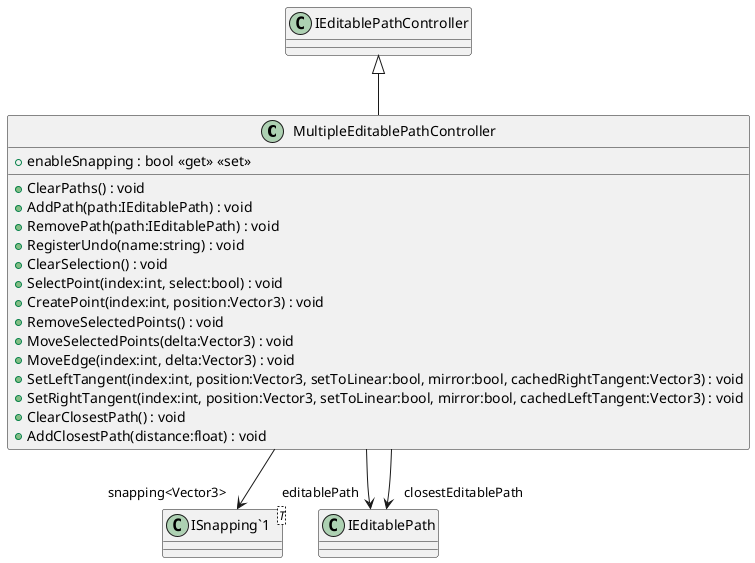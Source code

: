 @startuml
class MultipleEditablePathController {
    + enableSnapping : bool <<get>> <<set>>
    + ClearPaths() : void
    + AddPath(path:IEditablePath) : void
    + RemovePath(path:IEditablePath) : void
    + RegisterUndo(name:string) : void
    + ClearSelection() : void
    + SelectPoint(index:int, select:bool) : void
    + CreatePoint(index:int, position:Vector3) : void
    + RemoveSelectedPoints() : void
    + MoveSelectedPoints(delta:Vector3) : void
    + MoveEdge(index:int, delta:Vector3) : void
    + SetLeftTangent(index:int, position:Vector3, setToLinear:bool, mirror:bool, cachedRightTangent:Vector3) : void
    + SetRightTangent(index:int, position:Vector3, setToLinear:bool, mirror:bool, cachedLeftTangent:Vector3) : void
    + ClearClosestPath() : void
    + AddClosestPath(distance:float) : void
}
class "ISnapping`1"<T> {
}
IEditablePathController <|-- MultipleEditablePathController
MultipleEditablePathController --> "editablePath" IEditablePath
MultipleEditablePathController --> "closestEditablePath" IEditablePath
MultipleEditablePathController --> "snapping<Vector3>" "ISnapping`1"
@enduml
